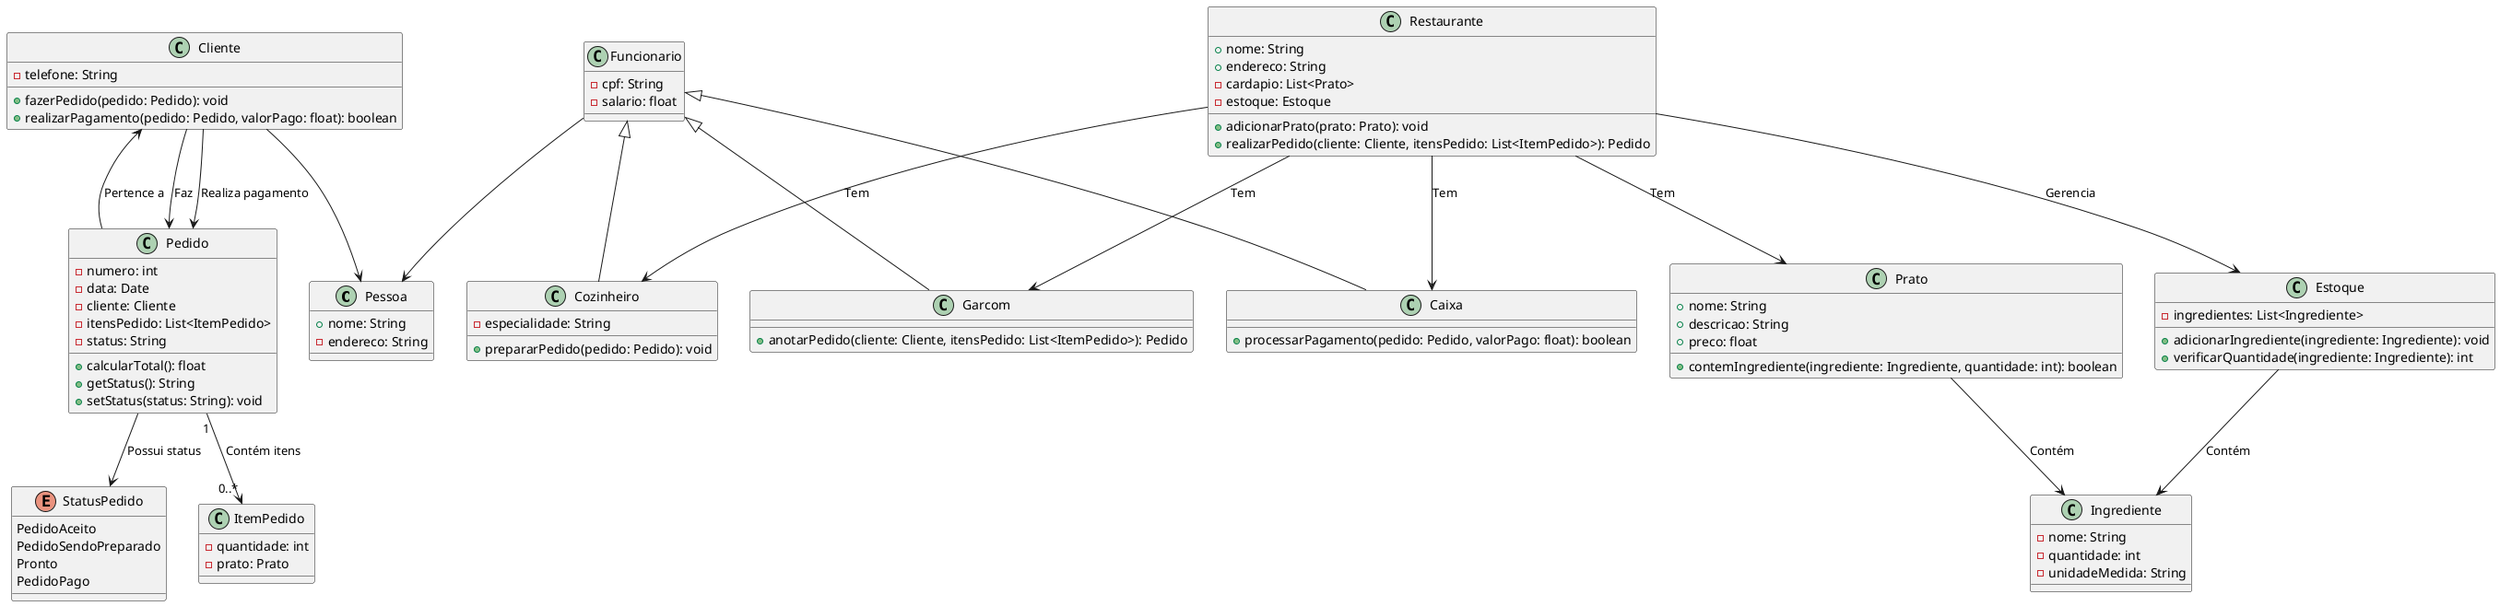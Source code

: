 @startuml
class Pessoa {
  + nome: String
  - endereco: String
}

class Cliente {
  - telefone: String
  + fazerPedido(pedido: Pedido): void
  + realizarPagamento(pedido: Pedido, valorPago: float): boolean
}

class Funcionario {
  - cpf: String
  - salario: float
}

class Cozinheiro {
  - especialidade: String
  + prepararPedido(pedido: Pedido): void
}

class Garcom {
  + anotarPedido(cliente: Cliente, itensPedido: List<ItemPedido>): Pedido
}

class Caixa {
  + processarPagamento(pedido: Pedido, valorPago: float): boolean
}

class Restaurante {
  + nome: String
  + endereco: String
  - cardapio: List<Prato>
  - estoque: Estoque
  + adicionarPrato(prato: Prato): void
  + realizarPedido(cliente: Cliente, itensPedido: List<ItemPedido>): Pedido
}

class Prato {
  + nome: String
  + descricao: String
  + preco: float
  + contemIngrediente(ingrediente: Ingrediente, quantidade: int): boolean
}

class Estoque {
  - ingredientes: List<Ingrediente>
  + adicionarIngrediente(ingrediente: Ingrediente): void
  + verificarQuantidade(ingrediente: Ingrediente): int
}

class Ingrediente {
  - nome: String
  - quantidade: int
  - unidadeMedida: String
}

class Pedido {
  - numero: int
  - data: Date
  - cliente: Cliente
  - itensPedido: List<ItemPedido>
  - status: String
  + calcularTotal(): float
  + getStatus(): String
  + setStatus(status: String): void
}

enum StatusPedido {
  PedidoAceito
  PedidoSendoPreparado
  Pronto
  PedidoPago
}

class ItemPedido {
  - quantidade: int
  - prato: Prato
}

Restaurante --> Prato : Tem
Prato --> Ingrediente : Contém
Restaurante --> Estoque : Gerencia
Cliente --> Pessoa
Cliente --> Pedido : Faz
Cliente --> Pedido : Realiza pagamento
Pedido --> Cliente : Pertence a
Pedido "1" --> "0..*" ItemPedido : Contém itens
Pedido --> StatusPedido : Possui status
Estoque --> Ingrediente : Contém
Restaurante --> Garcom : Tem
Restaurante --> Caixa : Tem
Restaurante --> Cozinheiro : Tem
Funcionario <|-- Cozinheiro
Funcionario <|-- Garcom
Funcionario <|-- Caixa
Funcionario --> Pessoa
@enduml
x